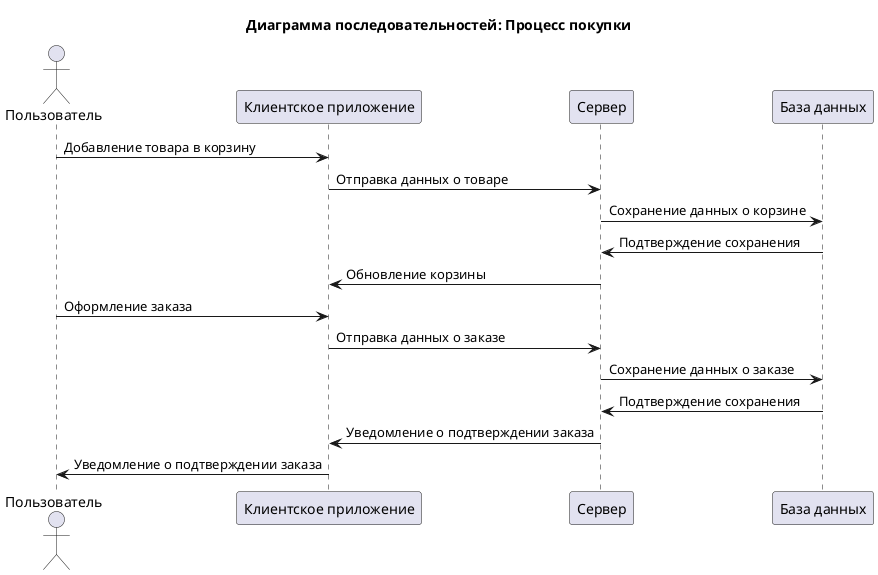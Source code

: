 @startuml
title Диаграмма последовательностей: Процесс покупки

actor Пользователь
participant "Клиентское приложение" as Client
participant "Сервер" as Server
participant "База данных" as DB

Пользователь -> Client: Добавление товара в корзину
Client -> Server: Отправка данных о товаре
Server -> DB: Сохранение данных о корзине
DB -> Server: Подтверждение сохранения
Server -> Client: Обновление корзины
Пользователь -> Client: Оформление заказа
Client -> Server: Отправка данных о заказе
Server -> DB: Сохранение данных о заказе
DB -> Server: Подтверждение сохранения
Server -> Client: Уведомление о подтверждении заказа
Client -> Пользователь: Уведомление о подтверждении заказа

@enduml
